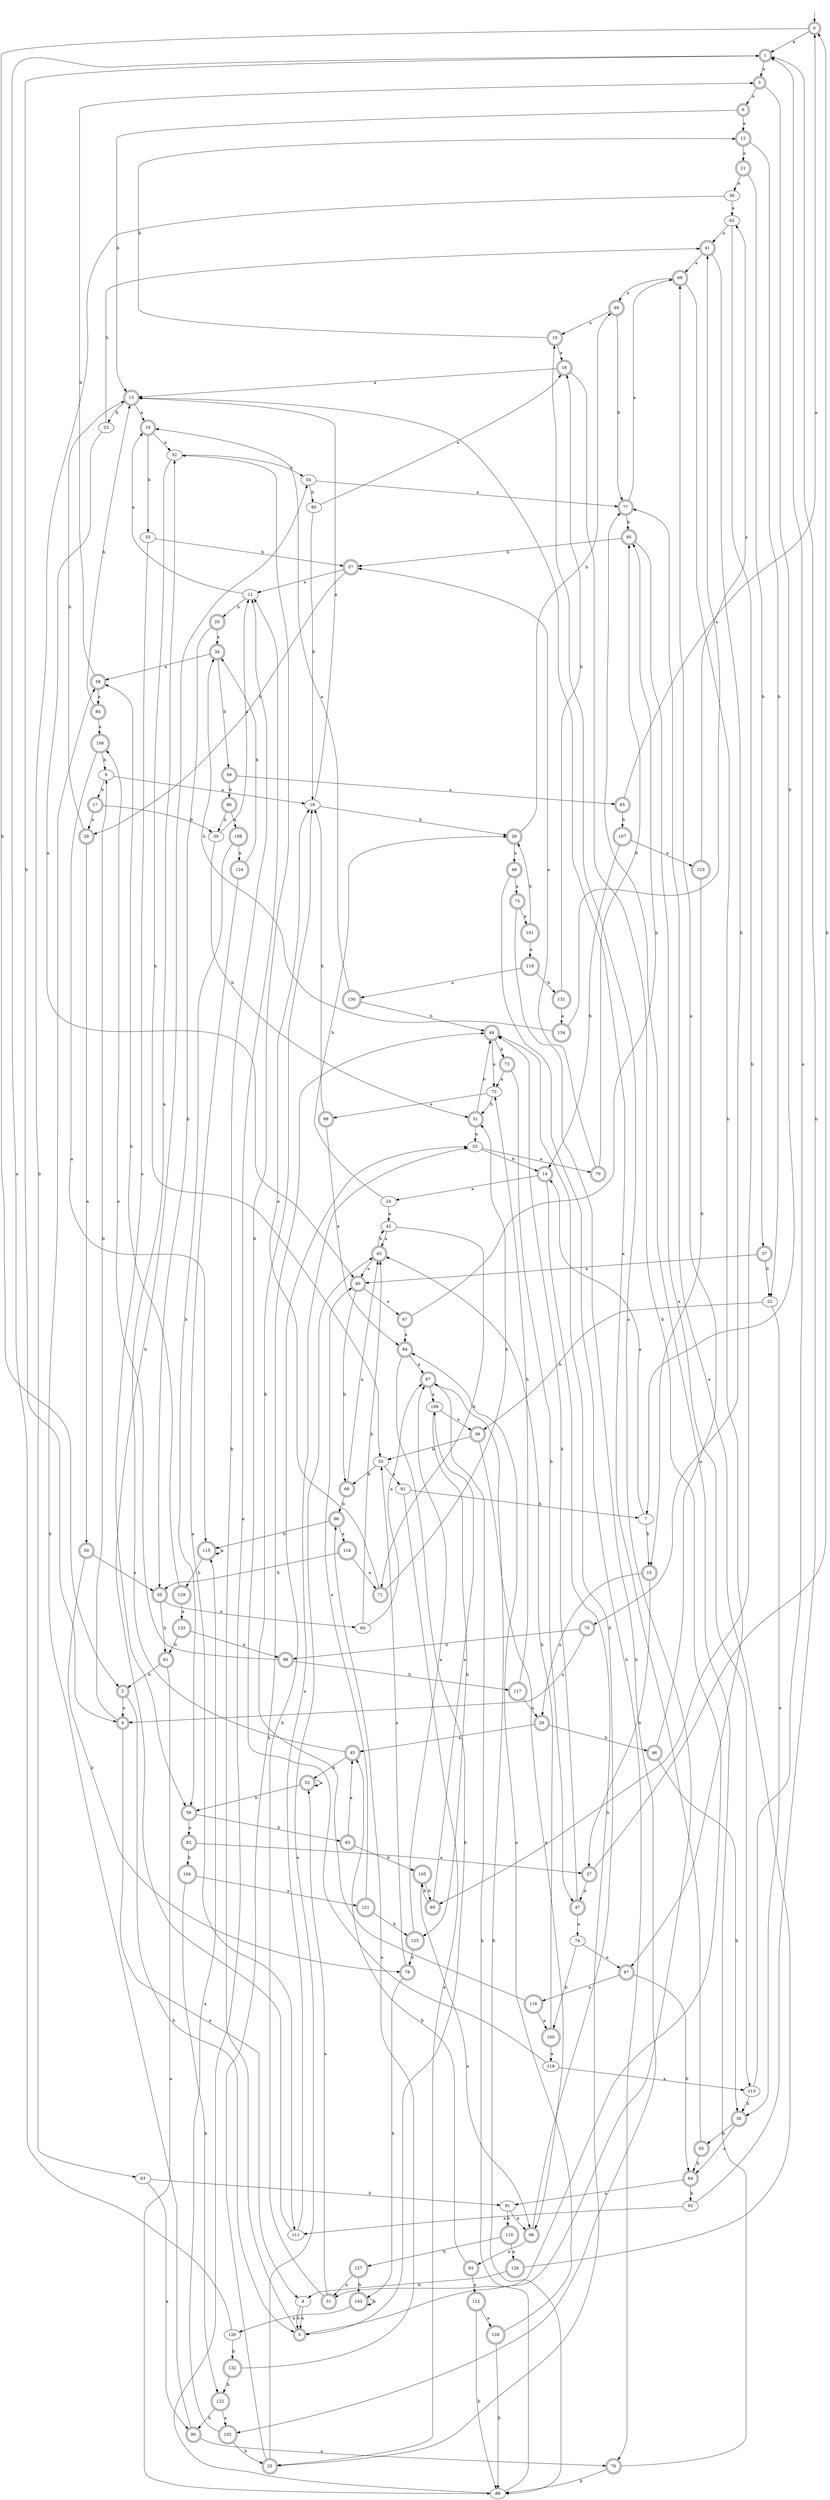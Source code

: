 digraph RandomDFA {
  __start0 [label="", shape=none];
  __start0 -> 0 [label=""];
  0 [shape=circle] [shape=doublecircle]
  0 -> 1 [label="a"]
  0 -> 2 [label="b"]
  1 [shape=doublecircle]
  1 -> 3 [label="a"]
  1 -> 4 [label="b"]
  2 [shape=doublecircle]
  2 -> 4 [label="a"]
  2 -> 5 [label="b"]
  3 [shape=doublecircle]
  3 -> 6 [label="a"]
  3 -> 7 [label="b"]
  4 [shape=doublecircle]
  4 -> 8 [label="a"]
  4 -> 9 [label="b"]
  5 [shape=doublecircle]
  5 -> 10 [label="a"]
  5 -> 11 [label="b"]
  6 [shape=doublecircle]
  6 -> 12 [label="a"]
  6 -> 13 [label="b"]
  7
  7 -> 14 [label="a"]
  7 -> 15 [label="b"]
  8
  8 -> 5 [label="a"]
  8 -> 5 [label="b"]
  9
  9 -> 16 [label="a"]
  9 -> 17 [label="b"]
  10 [shape=doublecircle]
  10 -> 18 [label="a"]
  10 -> 12 [label="b"]
  11
  11 -> 19 [label="a"]
  11 -> 20 [label="b"]
  12 [shape=doublecircle]
  12 -> 21 [label="a"]
  12 -> 22 [label="b"]
  13 [shape=doublecircle]
  13 -> 19 [label="a"]
  13 -> 23 [label="b"]
  14 [shape=doublecircle]
  14 -> 24 [label="a"]
  14 -> 25 [label="b"]
  15 [shape=doublecircle]
  15 -> 26 [label="a"]
  15 -> 27 [label="b"]
  16
  16 -> 13 [label="a"]
  16 -> 28 [label="b"]
  17 [shape=doublecircle]
  17 -> 29 [label="a"]
  17 -> 30 [label="b"]
  18 [shape=doublecircle]
  18 -> 13 [label="a"]
  18 -> 31 [label="b"]
  19 [shape=doublecircle]
  19 -> 32 [label="a"]
  19 -> 33 [label="b"]
  20 [shape=doublecircle]
  20 -> 34 [label="a"]
  20 -> 35 [label="b"]
  21 [shape=doublecircle]
  21 -> 36 [label="a"]
  21 -> 37 [label="b"]
  22
  22 -> 38 [label="a"]
  22 -> 39 [label="b"]
  23
  23 -> 40 [label="a"]
  23 -> 41 [label="b"]
  24
  24 -> 42 [label="a"]
  24 -> 28 [label="b"]
  25 [shape=doublecircle]
  25 -> 43 [label="a"]
  25 -> 44 [label="b"]
  26 [shape=doublecircle]
  26 -> 45 [label="a"]
  26 -> 46 [label="b"]
  27 [shape=doublecircle]
  27 -> 47 [label="a"]
  27 -> 0 [label="b"]
  28 [shape=doublecircle]
  28 -> 48 [label="a"]
  28 -> 49 [label="b"]
  29 [shape=doublecircle]
  29 -> 50 [label="a"]
  29 -> 13 [label="b"]
  30
  30 -> 11 [label="a"]
  30 -> 51 [label="b"]
  31 [shape=doublecircle]
  31 -> 52 [label="a"]
  31 -> 53 [label="b"]
  32
  32 -> 54 [label="a"]
  32 -> 55 [label="b"]
  33
  33 -> 56 [label="a"]
  33 -> 57 [label="b"]
  34 [shape=doublecircle]
  34 -> 58 [label="a"]
  34 -> 59 [label="b"]
  35 [shape=doublecircle]
  35 -> 60 [label="a"]
  35 -> 61 [label="b"]
  36
  36 -> 62 [label="a"]
  36 -> 63 [label="b"]
  37 [shape=doublecircle]
  37 -> 40 [label="a"]
  37 -> 22 [label="b"]
  38 [shape=doublecircle]
  38 -> 64 [label="a"]
  38 -> 65 [label="b"]
  39 [shape=doublecircle]
  39 -> 66 [label="a"]
  39 -> 55 [label="b"]
  40 [shape=doublecircle]
  40 -> 67 [label="a"]
  40 -> 68 [label="b"]
  41 [shape=doublecircle]
  41 -> 69 [label="a"]
  41 -> 70 [label="b"]
  42
  42 -> 43 [label="a"]
  42 -> 71 [label="b"]
  43 [shape=doublecircle]
  43 -> 40 [label="a"]
  43 -> 42 [label="b"]
  44 [shape=doublecircle]
  44 -> 72 [label="a"]
  44 -> 73 [label="b"]
  45 [shape=doublecircle]
  45 -> 32 [label="a"]
  45 -> 52 [label="b"]
  46 [shape=doublecircle]
  46 -> 69 [label="a"]
  46 -> 38 [label="b"]
  47 [shape=doublecircle]
  47 -> 74 [label="a"]
  47 -> 44 [label="b"]
  48 [shape=doublecircle]
  48 -> 75 [label="a"]
  48 -> 76 [label="b"]
  49 [shape=doublecircle]
  49 -> 10 [label="a"]
  49 -> 77 [label="b"]
  50 [shape=doublecircle]
  50 -> 35 [label="a"]
  50 -> 78 [label="b"]
  51 [shape=doublecircle]
  51 -> 53 [label="a"]
  51 -> 44 [label="b"]
  52 [shape=doublecircle]
  52 -> 52 [label="a"]
  52 -> 56 [label="b"]
  53
  53 -> 79 [label="a"]
  53 -> 14 [label="b"]
  54
  54 -> 77 [label="a"]
  54 -> 80 [label="b"]
  55
  55 -> 81 [label="a"]
  55 -> 68 [label="b"]
  56 [shape=doublecircle]
  56 -> 82 [label="a"]
  56 -> 83 [label="b"]
  57 [shape=doublecircle]
  57 -> 11 [label="a"]
  57 -> 29 [label="b"]
  58 [shape=doublecircle]
  58 -> 84 [label="a"]
  58 -> 3 [label="b"]
  59 [shape=doublecircle]
  59 -> 85 [label="a"]
  59 -> 86 [label="b"]
  60
  60 -> 87 [label="a"]
  60 -> 43 [label="b"]
  61 [shape=doublecircle]
  61 -> 88 [label="a"]
  61 -> 2 [label="b"]
  62
  62 -> 41 [label="a"]
  62 -> 89 [label="b"]
  63
  63 -> 90 [label="a"]
  63 -> 91 [label="b"]
  64 [shape=doublecircle]
  64 -> 91 [label="a"]
  64 -> 92 [label="b"]
  65 [shape=doublecircle]
  65 -> 13 [label="a"]
  65 -> 64 [label="b"]
  66 [shape=doublecircle]
  66 -> 93 [label="a"]
  66 -> 44 [label="b"]
  67 [shape=doublecircle]
  67 -> 94 [label="a"]
  67 -> 95 [label="b"]
  68 [shape=doublecircle]
  68 -> 43 [label="a"]
  68 -> 96 [label="b"]
  69 [shape=doublecircle]
  69 -> 49 [label="a"]
  69 -> 97 [label="b"]
  70 [shape=doublecircle]
  70 -> 4 [label="a"]
  70 -> 98 [label="b"]
  71 [shape=doublecircle]
  71 -> 16 [label="a"]
  71 -> 51 [label="b"]
  72
  72 -> 99 [label="a"]
  72 -> 51 [label="b"]
  73 [shape=doublecircle]
  73 -> 72 [label="a"]
  73 -> 47 [label="b"]
  74
  74 -> 97 [label="a"]
  74 -> 100 [label="b"]
  75 [shape=doublecircle]
  75 -> 101 [label="a"]
  75 -> 102 [label="b"]
  76 [shape=doublecircle]
  76 -> 77 [label="a"]
  76 -> 88 [label="b"]
  77 [shape=doublecircle]
  77 -> 69 [label="a"]
  77 -> 95 [label="b"]
  78 [shape=doublecircle]
  78 -> 55 [label="a"]
  78 -> 103 [label="b"]
  79 [shape=doublecircle]
  79 -> 57 [label="a"]
  79 -> 95 [label="b"]
  80
  80 -> 18 [label="a"]
  80 -> 16 [label="b"]
  81
  81 -> 25 [label="a"]
  81 -> 7 [label="b"]
  82 [shape=doublecircle]
  82 -> 27 [label="a"]
  82 -> 104 [label="b"]
  83 [shape=doublecircle]
  83 -> 45 [label="a"]
  83 -> 105 [label="b"]
  84 [shape=doublecircle]
  84 -> 106 [label="a"]
  84 -> 13 [label="b"]
  85 [shape=doublecircle]
  85 -> 0 [label="a"]
  85 -> 107 [label="b"]
  86 [shape=doublecircle]
  86 -> 108 [label="a"]
  86 -> 30 [label="b"]
  87 [shape=doublecircle]
  87 -> 109 [label="a"]
  87 -> 88 [label="b"]
  88
  88 -> 11 [label="a"]
  88 -> 87 [label="b"]
  89 [shape=doublecircle]
  89 -> 109 [label="a"]
  89 -> 105 [label="b"]
  90 [shape=doublecircle]
  90 -> 76 [label="a"]
  90 -> 58 [label="b"]
  91
  91 -> 66 [label="a"]
  91 -> 110 [label="b"]
  92
  92 -> 111 [label="a"]
  92 -> 1 [label="b"]
  93 [shape=doublecircle]
  93 -> 112 [label="a"]
  93 -> 45 [label="b"]
  94 [shape=doublecircle]
  94 -> 87 [label="a"]
  94 -> 5 [label="b"]
  95 [shape=doublecircle]
  95 -> 113 [label="a"]
  95 -> 57 [label="b"]
  96 [shape=doublecircle]
  96 -> 114 [label="a"]
  96 -> 115 [label="b"]
  97 [shape=doublecircle]
  97 -> 116 [label="a"]
  97 -> 64 [label="b"]
  98 [shape=doublecircle]
  98 -> 106 [label="a"]
  98 -> 117 [label="b"]
  99 [shape=doublecircle]
  99 -> 94 [label="a"]
  99 -> 16 [label="b"]
  100 [shape=doublecircle]
  100 -> 118 [label="a"]
  100 -> 43 [label="b"]
  101 [shape=doublecircle]
  101 -> 119 [label="a"]
  101 -> 28 [label="b"]
  102 [shape=doublecircle]
  102 -> 115 [label="a"]
  102 -> 25 [label="b"]
  103 [shape=doublecircle]
  103 -> 120 [label="a"]
  103 -> 103 [label="b"]
  104 [shape=doublecircle]
  104 -> 121 [label="a"]
  104 -> 122 [label="b"]
  105 [shape=doublecircle]
  105 -> 66 [label="a"]
  105 -> 89 [label="b"]
  106 [shape=doublecircle]
  106 -> 115 [label="a"]
  106 -> 9 [label="b"]
  107 [shape=doublecircle]
  107 -> 123 [label="a"]
  107 -> 14 [label="b"]
  108 [shape=doublecircle]
  108 -> 124 [label="a"]
  108 -> 56 [label="b"]
  109
  109 -> 39 [label="a"]
  109 -> 125 [label="b"]
  110 [shape=doublecircle]
  110 -> 126 [label="a"]
  110 -> 127 [label="b"]
  111
  111 -> 53 [label="a"]
  111 -> 54 [label="b"]
  112 [shape=doublecircle]
  112 -> 128 [label="a"]
  112 -> 88 [label="b"]
  113
  113 -> 1 [label="a"]
  113 -> 38 [label="b"]
  114 [shape=doublecircle]
  114 -> 71 [label="a"]
  114 -> 35 [label="b"]
  115 [shape=doublecircle]
  115 -> 115 [label="a"]
  115 -> 129 [label="b"]
  116 [shape=doublecircle]
  116 -> 100 [label="a"]
  116 -> 16 [label="b"]
  117 [shape=doublecircle]
  117 -> 26 [label="a"]
  117 -> 72 [label="b"]
  118
  118 -> 113 [label="a"]
  118 -> 32 [label="b"]
  119 [shape=doublecircle]
  119 -> 130 [label="a"]
  119 -> 131 [label="b"]
  120
  120 -> 1 [label="a"]
  120 -> 132 [label="b"]
  121 [shape=doublecircle]
  121 -> 40 [label="a"]
  121 -> 125 [label="b"]
  122 [shape=doublecircle]
  122 -> 102 [label="a"]
  122 -> 90 [label="b"]
  123 [shape=doublecircle]
  123 -> 62 [label="a"]
  123 -> 15 [label="b"]
  124 [shape=doublecircle]
  124 -> 111 [label="a"]
  124 -> 34 [label="b"]
  125 [shape=doublecircle]
  125 -> 87 [label="a"]
  125 -> 78 [label="b"]
  126 [shape=doublecircle]
  126 -> 77 [label="a"]
  126 -> 8 [label="b"]
  127 [shape=doublecircle]
  127 -> 31 [label="a"]
  127 -> 103 [label="b"]
  128 [shape=doublecircle]
  128 -> 94 [label="a"]
  128 -> 88 [label="b"]
  129 [shape=doublecircle]
  129 -> 133 [label="a"]
  129 -> 58 [label="b"]
  130 [shape=doublecircle]
  130 -> 19 [label="a"]
  130 -> 44 [label="b"]
  131 [shape=doublecircle]
  131 -> 134 [label="a"]
  131 -> 18 [label="b"]
  132 [shape=doublecircle]
  132 -> 96 [label="a"]
  132 -> 122 [label="b"]
  133 [shape=doublecircle]
  133 -> 98 [label="a"]
  133 -> 61 [label="b"]
  134 [shape=doublecircle]
  134 -> 41 [label="a"]
  134 -> 34 [label="b"]
}
